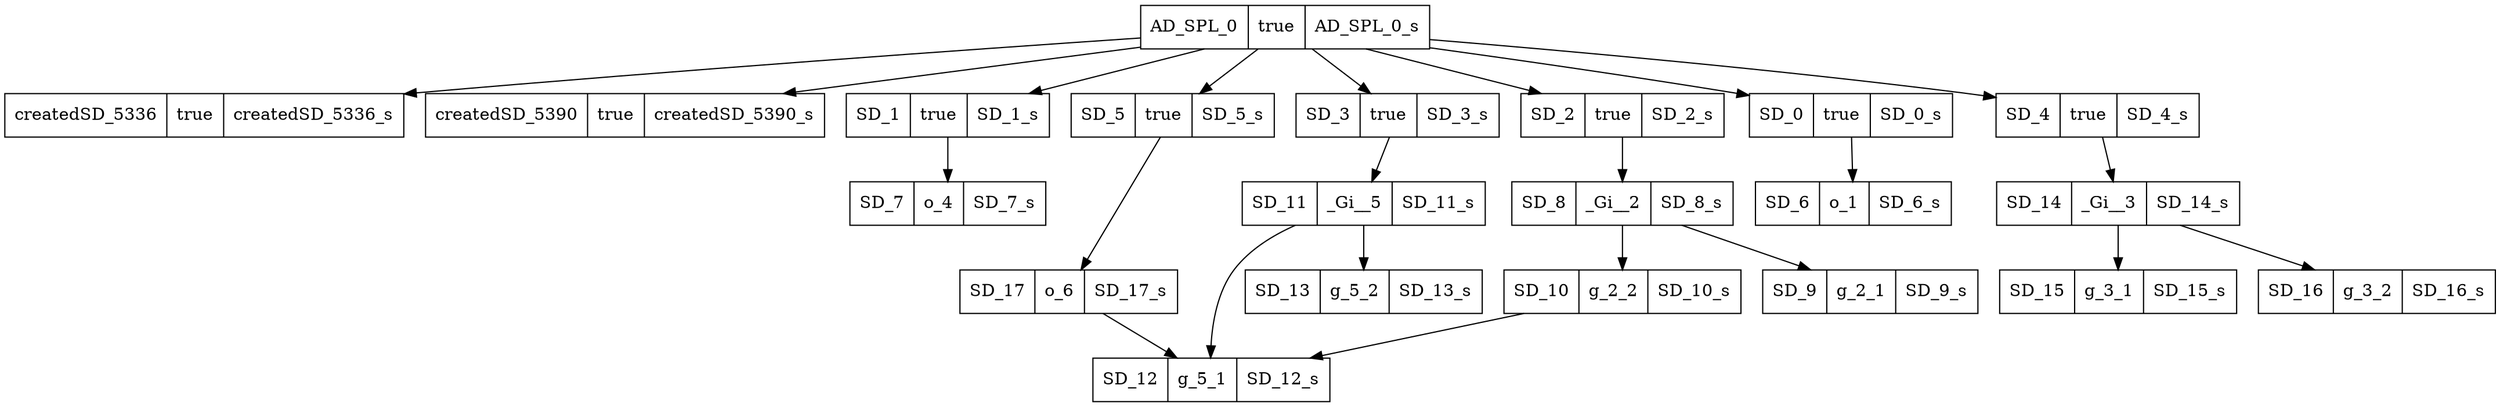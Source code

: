 digraph graphname {
AD_SPL_0[shape=record, label="{{AD_SPL_0|true|AD_SPL_0_s}}"];
createdSD_5336[shape=record, label="{{createdSD_5336|true|createdSD_5336_s}}"];
createdSD_5390[shape=record, label="{{createdSD_5390|true|createdSD_5390_s}}"];
SD_1[shape=record, label="{{SD_1|true|SD_1_s}}"];
SD_7[shape=record, label="{{SD_7|o_4|SD_7_s}}"];
SD_5[shape=record, label="{{SD_5|true|SD_5_s}}"];
SD_17[shape=record, label="{{SD_17|o_6|SD_17_s}}"];
SD_12[shape=record, label="{{SD_12|g_5_1|SD_12_s}}"];
SD_3[shape=record, label="{{SD_3|true|SD_3_s}}"];
SD_11[shape=record, label="{{SD_11|_Gi__5|SD_11_s}}"];
SD_12[shape=record, label="{{SD_12|g_5_1|SD_12_s}}"];
SD_13[shape=record, label="{{SD_13|g_5_2|SD_13_s}}"];
SD_2[shape=record, label="{{SD_2|true|SD_2_s}}"];
SD_8[shape=record, label="{{SD_8|_Gi__2|SD_8_s}}"];
SD_10[shape=record, label="{{SD_10|g_2_2|SD_10_s}}"];
SD_12[shape=record, label="{{SD_12|g_5_1|SD_12_s}}"];
SD_9[shape=record, label="{{SD_9|g_2_1|SD_9_s}}"];
SD_0[shape=record, label="{{SD_0|true|SD_0_s}}"];
SD_6[shape=record, label="{{SD_6|o_1|SD_6_s}}"];
SD_4[shape=record, label="{{SD_4|true|SD_4_s}}"];
SD_14[shape=record, label="{{SD_14|_Gi__3|SD_14_s}}"];
SD_15[shape=record, label="{{SD_15|g_3_1|SD_15_s}}"];
SD_16[shape=record, label="{{SD_16|g_3_2|SD_16_s}}"];
AD_SPL_0 -> createdSD_5336;
AD_SPL_0 -> createdSD_5390;
AD_SPL_0 -> SD_1;
SD_1 -> SD_7;
AD_SPL_0 -> SD_5;
SD_5 -> SD_17;
SD_17 -> SD_12;
AD_SPL_0 -> SD_3;
SD_3 -> SD_11;
SD_11 -> SD_12;
SD_11 -> SD_13;
AD_SPL_0 -> SD_2;
SD_2 -> SD_8;
SD_8 -> SD_10;
SD_10 -> SD_12;
SD_8 -> SD_9;
AD_SPL_0 -> SD_0;
SD_0 -> SD_6;
AD_SPL_0 -> SD_4;
SD_4 -> SD_14;
SD_14 -> SD_15;
SD_14 -> SD_16;
}